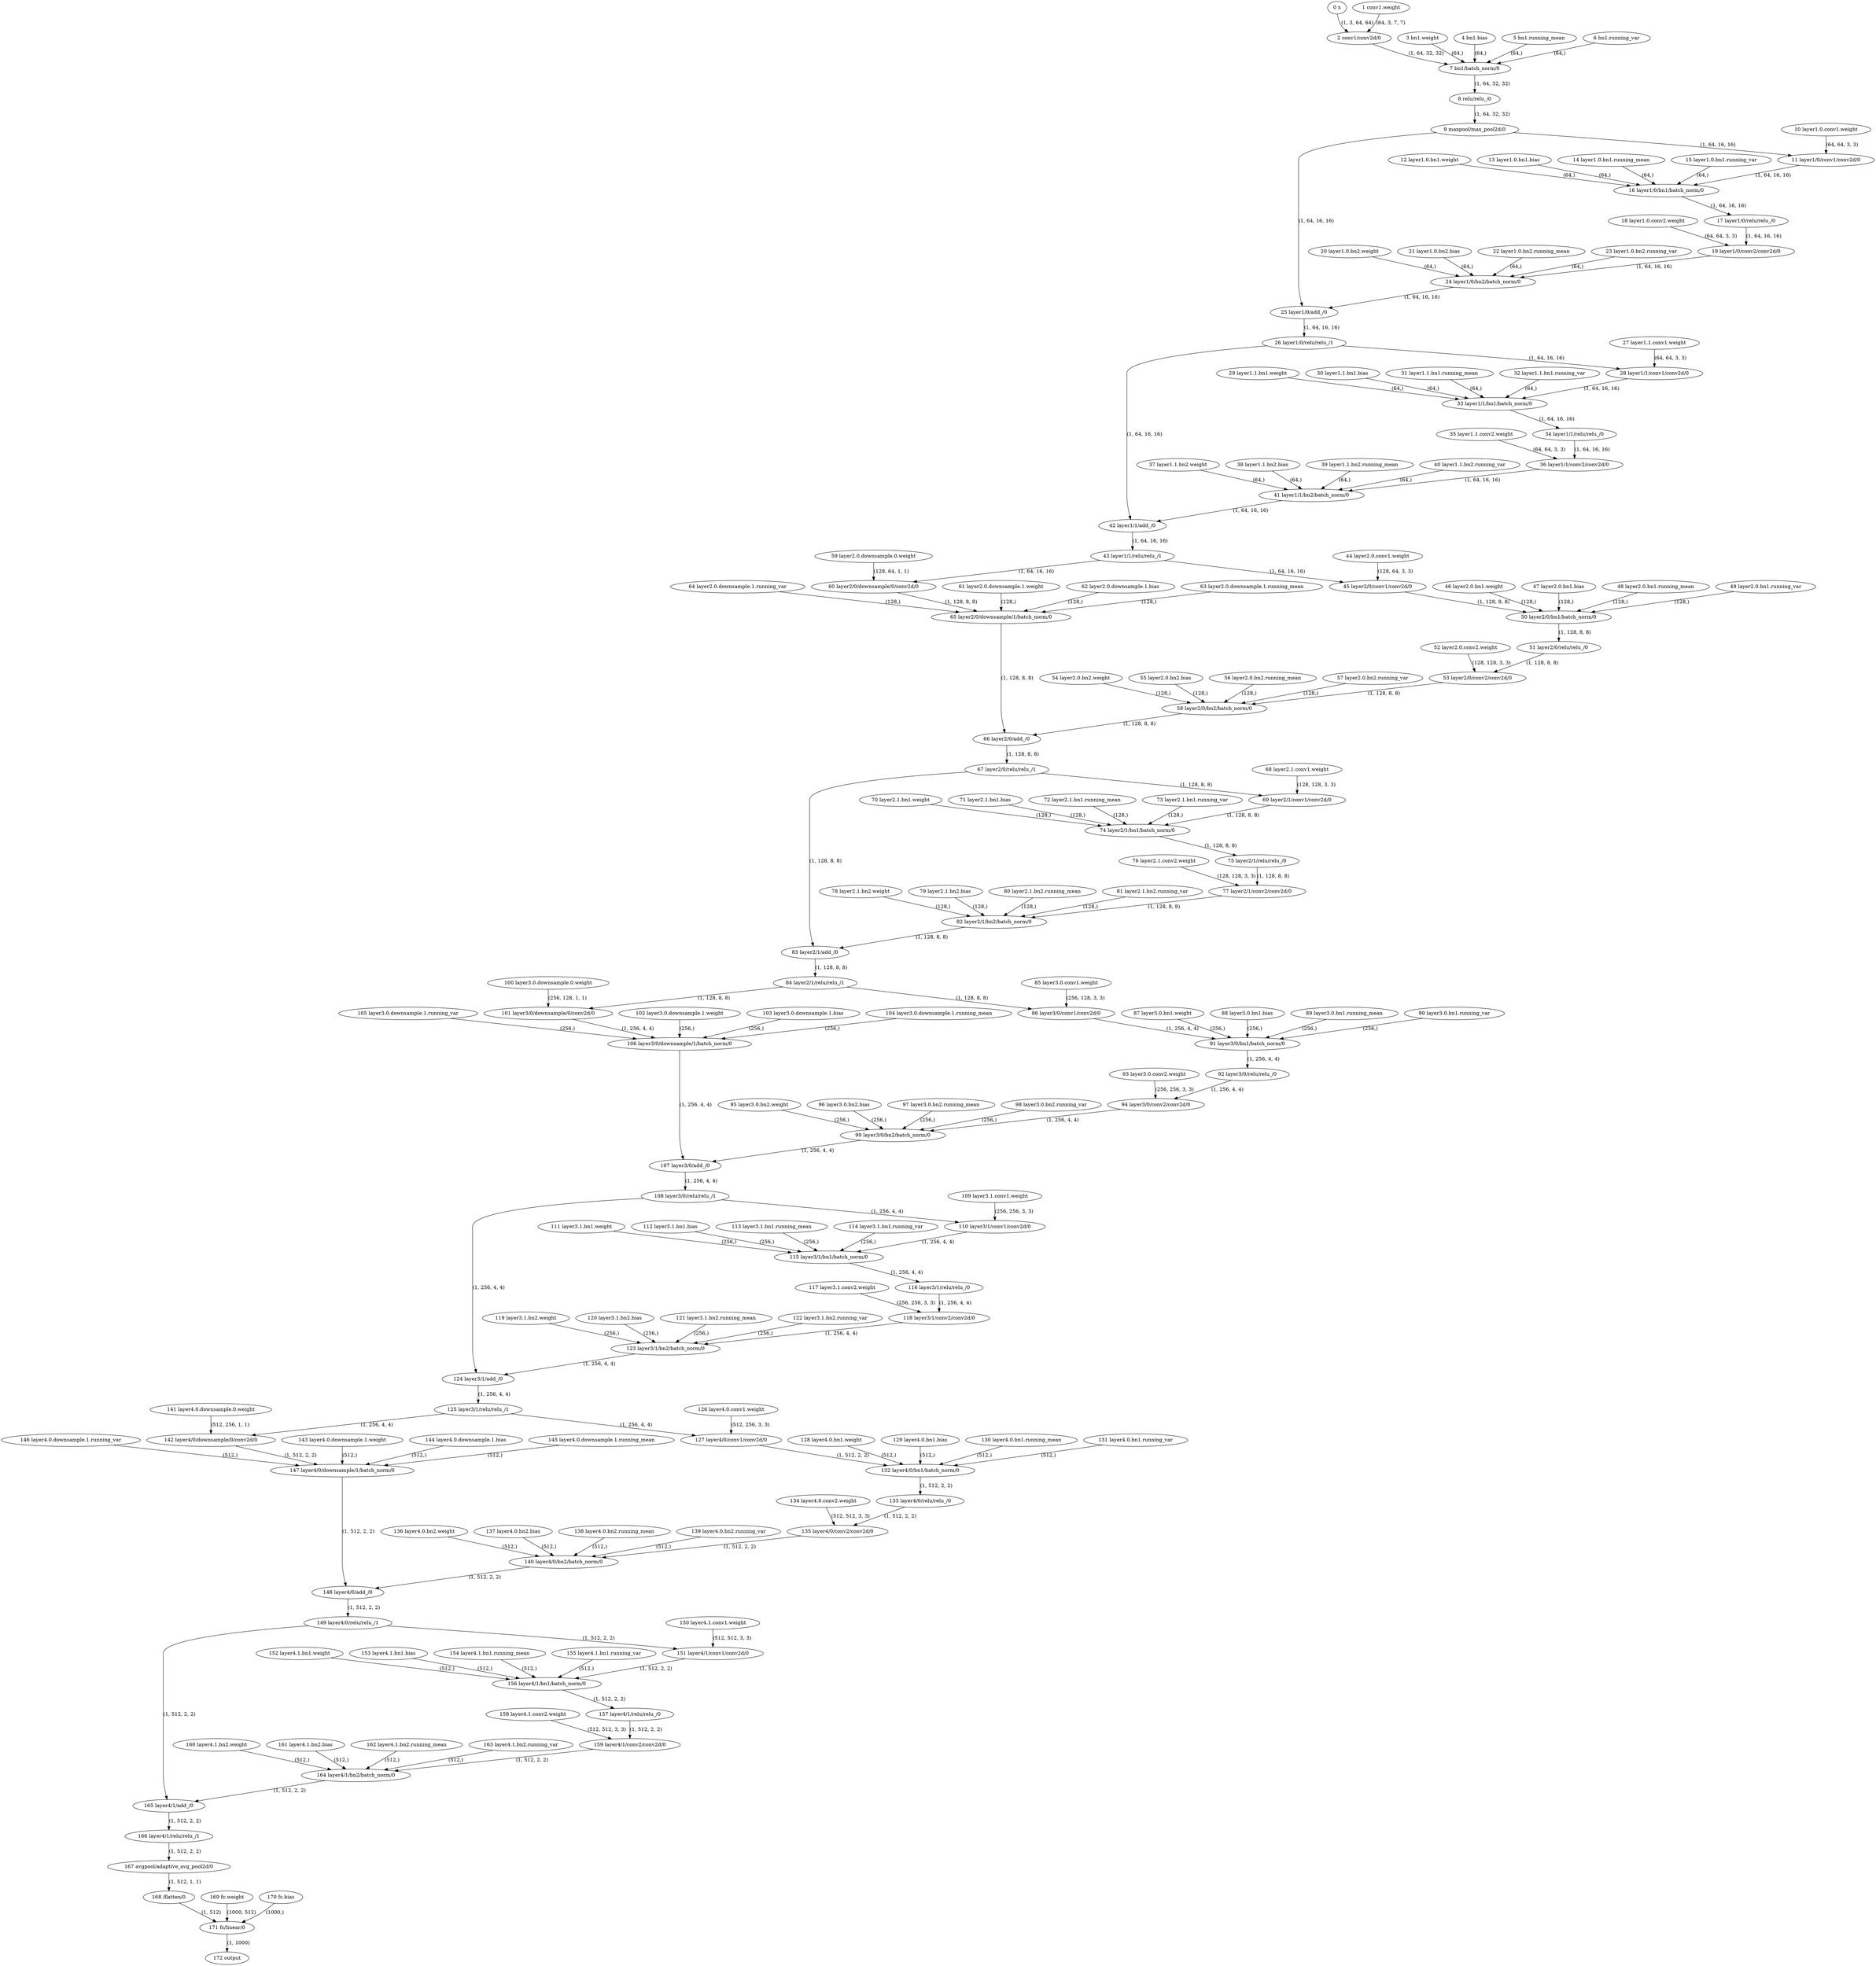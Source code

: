 strict digraph  {
"0 x" [id=0, type=nncf_model_input];
"1 conv1.weight" [id=1, type=nncf_model_const];
"2 conv1/conv2d/0" [id=2, type=conv2d];
"3 bn1.weight" [id=3, type=nncf_model_const];
"4 bn1.bias" [id=4, type=nncf_model_const];
"5 bn1.running_mean" [id=5, type=nncf_model_const];
"6 bn1.running_var" [id=6, type=nncf_model_const];
"7 bn1/batch_norm/0" [id=7, type=batch_norm];
"8 relu/relu_/0" [id=8, type=relu_];
"9 maxpool/max_pool2d/0" [id=9, type=max_pool2d];
"10 layer1.0.conv1.weight" [id=10, type=nncf_model_const];
"11 layer1/0/conv1/conv2d/0" [id=11, type=conv2d];
"12 layer1.0.bn1.weight" [id=12, type=nncf_model_const];
"13 layer1.0.bn1.bias" [id=13, type=nncf_model_const];
"14 layer1.0.bn1.running_mean" [id=14, type=nncf_model_const];
"15 layer1.0.bn1.running_var" [id=15, type=nncf_model_const];
"16 layer1/0/bn1/batch_norm/0" [id=16, type=batch_norm];
"17 layer1/0/relu/relu_/0" [id=17, type=relu_];
"18 layer1.0.conv2.weight" [id=18, type=nncf_model_const];
"19 layer1/0/conv2/conv2d/0" [id=19, type=conv2d];
"20 layer1.0.bn2.weight" [id=20, type=nncf_model_const];
"21 layer1.0.bn2.bias" [id=21, type=nncf_model_const];
"22 layer1.0.bn2.running_mean" [id=22, type=nncf_model_const];
"23 layer1.0.bn2.running_var" [id=23, type=nncf_model_const];
"24 layer1/0/bn2/batch_norm/0" [id=24, type=batch_norm];
"25 layer1/0/add_/0" [id=25, type=add_];
"26 layer1/0/relu/relu_/1" [id=26, type=relu_];
"27 layer1.1.conv1.weight" [id=27, type=nncf_model_const];
"28 layer1/1/conv1/conv2d/0" [id=28, type=conv2d];
"29 layer1.1.bn1.weight" [id=29, type=nncf_model_const];
"30 layer1.1.bn1.bias" [id=30, type=nncf_model_const];
"31 layer1.1.bn1.running_mean" [id=31, type=nncf_model_const];
"32 layer1.1.bn1.running_var" [id=32, type=nncf_model_const];
"33 layer1/1/bn1/batch_norm/0" [id=33, type=batch_norm];
"34 layer1/1/relu/relu_/0" [id=34, type=relu_];
"35 layer1.1.conv2.weight" [id=35, type=nncf_model_const];
"36 layer1/1/conv2/conv2d/0" [id=36, type=conv2d];
"37 layer1.1.bn2.weight" [id=37, type=nncf_model_const];
"38 layer1.1.bn2.bias" [id=38, type=nncf_model_const];
"39 layer1.1.bn2.running_mean" [id=39, type=nncf_model_const];
"40 layer1.1.bn2.running_var" [id=40, type=nncf_model_const];
"41 layer1/1/bn2/batch_norm/0" [id=41, type=batch_norm];
"42 layer1/1/add_/0" [id=42, type=add_];
"43 layer1/1/relu/relu_/1" [id=43, type=relu_];
"44 layer2.0.conv1.weight" [id=44, type=nncf_model_const];
"45 layer2/0/conv1/conv2d/0" [id=45, type=conv2d];
"46 layer2.0.bn1.weight" [id=46, type=nncf_model_const];
"47 layer2.0.bn1.bias" [id=47, type=nncf_model_const];
"48 layer2.0.bn1.running_mean" [id=48, type=nncf_model_const];
"49 layer2.0.bn1.running_var" [id=49, type=nncf_model_const];
"50 layer2/0/bn1/batch_norm/0" [id=50, type=batch_norm];
"51 layer2/0/relu/relu_/0" [id=51, type=relu_];
"52 layer2.0.conv2.weight" [id=52, type=nncf_model_const];
"53 layer2/0/conv2/conv2d/0" [id=53, type=conv2d];
"54 layer2.0.bn2.weight" [id=54, type=nncf_model_const];
"55 layer2.0.bn2.bias" [id=55, type=nncf_model_const];
"56 layer2.0.bn2.running_mean" [id=56, type=nncf_model_const];
"57 layer2.0.bn2.running_var" [id=57, type=nncf_model_const];
"58 layer2/0/bn2/batch_norm/0" [id=58, type=batch_norm];
"59 layer2.0.downsample.0.weight" [id=59, type=nncf_model_const];
"60 layer2/0/downsample/0/conv2d/0" [id=60, type=conv2d];
"61 layer2.0.downsample.1.weight" [id=61, type=nncf_model_const];
"62 layer2.0.downsample.1.bias" [id=62, type=nncf_model_const];
"63 layer2.0.downsample.1.running_mean" [id=63, type=nncf_model_const];
"64 layer2.0.downsample.1.running_var" [id=64, type=nncf_model_const];
"65 layer2/0/downsample/1/batch_norm/0" [id=65, type=batch_norm];
"66 layer2/0/add_/0" [id=66, type=add_];
"67 layer2/0/relu/relu_/1" [id=67, type=relu_];
"68 layer2.1.conv1.weight" [id=68, type=nncf_model_const];
"69 layer2/1/conv1/conv2d/0" [id=69, type=conv2d];
"70 layer2.1.bn1.weight" [id=70, type=nncf_model_const];
"71 layer2.1.bn1.bias" [id=71, type=nncf_model_const];
"72 layer2.1.bn1.running_mean" [id=72, type=nncf_model_const];
"73 layer2.1.bn1.running_var" [id=73, type=nncf_model_const];
"74 layer2/1/bn1/batch_norm/0" [id=74, type=batch_norm];
"75 layer2/1/relu/relu_/0" [id=75, type=relu_];
"76 layer2.1.conv2.weight" [id=76, type=nncf_model_const];
"77 layer2/1/conv2/conv2d/0" [id=77, type=conv2d];
"78 layer2.1.bn2.weight" [id=78, type=nncf_model_const];
"79 layer2.1.bn2.bias" [id=79, type=nncf_model_const];
"80 layer2.1.bn2.running_mean" [id=80, type=nncf_model_const];
"81 layer2.1.bn2.running_var" [id=81, type=nncf_model_const];
"82 layer2/1/bn2/batch_norm/0" [id=82, type=batch_norm];
"83 layer2/1/add_/0" [id=83, type=add_];
"84 layer2/1/relu/relu_/1" [id=84, type=relu_];
"85 layer3.0.conv1.weight" [id=85, type=nncf_model_const];
"86 layer3/0/conv1/conv2d/0" [id=86, type=conv2d];
"87 layer3.0.bn1.weight" [id=87, type=nncf_model_const];
"88 layer3.0.bn1.bias" [id=88, type=nncf_model_const];
"89 layer3.0.bn1.running_mean" [id=89, type=nncf_model_const];
"90 layer3.0.bn1.running_var" [id=90, type=nncf_model_const];
"91 layer3/0/bn1/batch_norm/0" [id=91, type=batch_norm];
"92 layer3/0/relu/relu_/0" [id=92, type=relu_];
"93 layer3.0.conv2.weight" [id=93, type=nncf_model_const];
"94 layer3/0/conv2/conv2d/0" [id=94, type=conv2d];
"95 layer3.0.bn2.weight" [id=95, type=nncf_model_const];
"96 layer3.0.bn2.bias" [id=96, type=nncf_model_const];
"97 layer3.0.bn2.running_mean" [id=97, type=nncf_model_const];
"98 layer3.0.bn2.running_var" [id=98, type=nncf_model_const];
"99 layer3/0/bn2/batch_norm/0" [id=99, type=batch_norm];
"100 layer3.0.downsample.0.weight" [id=100, type=nncf_model_const];
"101 layer3/0/downsample/0/conv2d/0" [id=101, type=conv2d];
"102 layer3.0.downsample.1.weight" [id=102, type=nncf_model_const];
"103 layer3.0.downsample.1.bias" [id=103, type=nncf_model_const];
"104 layer3.0.downsample.1.running_mean" [id=104, type=nncf_model_const];
"105 layer3.0.downsample.1.running_var" [id=105, type=nncf_model_const];
"106 layer3/0/downsample/1/batch_norm/0" [id=106, type=batch_norm];
"107 layer3/0/add_/0" [id=107, type=add_];
"108 layer3/0/relu/relu_/1" [id=108, type=relu_];
"109 layer3.1.conv1.weight" [id=109, type=nncf_model_const];
"110 layer3/1/conv1/conv2d/0" [id=110, type=conv2d];
"111 layer3.1.bn1.weight" [id=111, type=nncf_model_const];
"112 layer3.1.bn1.bias" [id=112, type=nncf_model_const];
"113 layer3.1.bn1.running_mean" [id=113, type=nncf_model_const];
"114 layer3.1.bn1.running_var" [id=114, type=nncf_model_const];
"115 layer3/1/bn1/batch_norm/0" [id=115, type=batch_norm];
"116 layer3/1/relu/relu_/0" [id=116, type=relu_];
"117 layer3.1.conv2.weight" [id=117, type=nncf_model_const];
"118 layer3/1/conv2/conv2d/0" [id=118, type=conv2d];
"119 layer3.1.bn2.weight" [id=119, type=nncf_model_const];
"120 layer3.1.bn2.bias" [id=120, type=nncf_model_const];
"121 layer3.1.bn2.running_mean" [id=121, type=nncf_model_const];
"122 layer3.1.bn2.running_var" [id=122, type=nncf_model_const];
"123 layer3/1/bn2/batch_norm/0" [id=123, type=batch_norm];
"124 layer3/1/add_/0" [id=124, type=add_];
"125 layer3/1/relu/relu_/1" [id=125, type=relu_];
"126 layer4.0.conv1.weight" [id=126, type=nncf_model_const];
"127 layer4/0/conv1/conv2d/0" [id=127, type=conv2d];
"128 layer4.0.bn1.weight" [id=128, type=nncf_model_const];
"129 layer4.0.bn1.bias" [id=129, type=nncf_model_const];
"130 layer4.0.bn1.running_mean" [id=130, type=nncf_model_const];
"131 layer4.0.bn1.running_var" [id=131, type=nncf_model_const];
"132 layer4/0/bn1/batch_norm/0" [id=132, type=batch_norm];
"133 layer4/0/relu/relu_/0" [id=133, type=relu_];
"134 layer4.0.conv2.weight" [id=134, type=nncf_model_const];
"135 layer4/0/conv2/conv2d/0" [id=135, type=conv2d];
"136 layer4.0.bn2.weight" [id=136, type=nncf_model_const];
"137 layer4.0.bn2.bias" [id=137, type=nncf_model_const];
"138 layer4.0.bn2.running_mean" [id=138, type=nncf_model_const];
"139 layer4.0.bn2.running_var" [id=139, type=nncf_model_const];
"140 layer4/0/bn2/batch_norm/0" [id=140, type=batch_norm];
"141 layer4.0.downsample.0.weight" [id=141, type=nncf_model_const];
"142 layer4/0/downsample/0/conv2d/0" [id=142, type=conv2d];
"143 layer4.0.downsample.1.weight" [id=143, type=nncf_model_const];
"144 layer4.0.downsample.1.bias" [id=144, type=nncf_model_const];
"145 layer4.0.downsample.1.running_mean" [id=145, type=nncf_model_const];
"146 layer4.0.downsample.1.running_var" [id=146, type=nncf_model_const];
"147 layer4/0/downsample/1/batch_norm/0" [id=147, type=batch_norm];
"148 layer4/0/add_/0" [id=148, type=add_];
"149 layer4/0/relu/relu_/1" [id=149, type=relu_];
"150 layer4.1.conv1.weight" [id=150, type=nncf_model_const];
"151 layer4/1/conv1/conv2d/0" [id=151, type=conv2d];
"152 layer4.1.bn1.weight" [id=152, type=nncf_model_const];
"153 layer4.1.bn1.bias" [id=153, type=nncf_model_const];
"154 layer4.1.bn1.running_mean" [id=154, type=nncf_model_const];
"155 layer4.1.bn1.running_var" [id=155, type=nncf_model_const];
"156 layer4/1/bn1/batch_norm/0" [id=156, type=batch_norm];
"157 layer4/1/relu/relu_/0" [id=157, type=relu_];
"158 layer4.1.conv2.weight" [id=158, type=nncf_model_const];
"159 layer4/1/conv2/conv2d/0" [id=159, type=conv2d];
"160 layer4.1.bn2.weight" [id=160, type=nncf_model_const];
"161 layer4.1.bn2.bias" [id=161, type=nncf_model_const];
"162 layer4.1.bn2.running_mean" [id=162, type=nncf_model_const];
"163 layer4.1.bn2.running_var" [id=163, type=nncf_model_const];
"164 layer4/1/bn2/batch_norm/0" [id=164, type=batch_norm];
"165 layer4/1/add_/0" [id=165, type=add_];
"166 layer4/1/relu/relu_/1" [id=166, type=relu_];
"167 avgpool/adaptive_avg_pool2d/0" [id=167, type=adaptive_avg_pool2d];
"168 /flatten/0" [id=168, type=flatten];
"169 fc.weight" [id=169, type=nncf_model_const];
"170 fc.bias" [id=170, type=nncf_model_const];
"171 fc/linear/0" [id=171, type=linear];
"172 output" [id=172, type=nncf_model_output];
"0 x" -> "2 conv1/conv2d/0"  [label="(1, 3, 64, 64)", style=solid];
"1 conv1.weight" -> "2 conv1/conv2d/0"  [label="(64, 3, 7, 7)", style=solid];
"2 conv1/conv2d/0" -> "7 bn1/batch_norm/0"  [label="(1, 64, 32, 32)", style=solid];
"3 bn1.weight" -> "7 bn1/batch_norm/0"  [label="(64,)", style=solid];
"4 bn1.bias" -> "7 bn1/batch_norm/0"  [label="(64,)", style=solid];
"5 bn1.running_mean" -> "7 bn1/batch_norm/0"  [label="(64,)", style=solid];
"6 bn1.running_var" -> "7 bn1/batch_norm/0"  [label="(64,)", style=solid];
"7 bn1/batch_norm/0" -> "8 relu/relu_/0"  [label="(1, 64, 32, 32)", style=solid];
"8 relu/relu_/0" -> "9 maxpool/max_pool2d/0"  [label="(1, 64, 32, 32)", style=solid];
"9 maxpool/max_pool2d/0" -> "11 layer1/0/conv1/conv2d/0"  [label="(1, 64, 16, 16)", style=solid];
"9 maxpool/max_pool2d/0" -> "25 layer1/0/add_/0"  [label="(1, 64, 16, 16)", style=solid];
"10 layer1.0.conv1.weight" -> "11 layer1/0/conv1/conv2d/0"  [label="(64, 64, 3, 3)", style=solid];
"11 layer1/0/conv1/conv2d/0" -> "16 layer1/0/bn1/batch_norm/0"  [label="(1, 64, 16, 16)", style=solid];
"12 layer1.0.bn1.weight" -> "16 layer1/0/bn1/batch_norm/0"  [label="(64,)", style=solid];
"13 layer1.0.bn1.bias" -> "16 layer1/0/bn1/batch_norm/0"  [label="(64,)", style=solid];
"14 layer1.0.bn1.running_mean" -> "16 layer1/0/bn1/batch_norm/0"  [label="(64,)", style=solid];
"15 layer1.0.bn1.running_var" -> "16 layer1/0/bn1/batch_norm/0"  [label="(64,)", style=solid];
"16 layer1/0/bn1/batch_norm/0" -> "17 layer1/0/relu/relu_/0"  [label="(1, 64, 16, 16)", style=solid];
"17 layer1/0/relu/relu_/0" -> "19 layer1/0/conv2/conv2d/0"  [label="(1, 64, 16, 16)", style=solid];
"18 layer1.0.conv2.weight" -> "19 layer1/0/conv2/conv2d/0"  [label="(64, 64, 3, 3)", style=solid];
"19 layer1/0/conv2/conv2d/0" -> "24 layer1/0/bn2/batch_norm/0"  [label="(1, 64, 16, 16)", style=solid];
"20 layer1.0.bn2.weight" -> "24 layer1/0/bn2/batch_norm/0"  [label="(64,)", style=solid];
"21 layer1.0.bn2.bias" -> "24 layer1/0/bn2/batch_norm/0"  [label="(64,)", style=solid];
"22 layer1.0.bn2.running_mean" -> "24 layer1/0/bn2/batch_norm/0"  [label="(64,)", style=solid];
"23 layer1.0.bn2.running_var" -> "24 layer1/0/bn2/batch_norm/0"  [label="(64,)", style=solid];
"24 layer1/0/bn2/batch_norm/0" -> "25 layer1/0/add_/0"  [label="(1, 64, 16, 16)", style=solid];
"25 layer1/0/add_/0" -> "26 layer1/0/relu/relu_/1"  [label="(1, 64, 16, 16)", style=solid];
"26 layer1/0/relu/relu_/1" -> "28 layer1/1/conv1/conv2d/0"  [label="(1, 64, 16, 16)", style=solid];
"26 layer1/0/relu/relu_/1" -> "42 layer1/1/add_/0"  [label="(1, 64, 16, 16)", style=solid];
"27 layer1.1.conv1.weight" -> "28 layer1/1/conv1/conv2d/0"  [label="(64, 64, 3, 3)", style=solid];
"28 layer1/1/conv1/conv2d/0" -> "33 layer1/1/bn1/batch_norm/0"  [label="(1, 64, 16, 16)", style=solid];
"29 layer1.1.bn1.weight" -> "33 layer1/1/bn1/batch_norm/0"  [label="(64,)", style=solid];
"30 layer1.1.bn1.bias" -> "33 layer1/1/bn1/batch_norm/0"  [label="(64,)", style=solid];
"31 layer1.1.bn1.running_mean" -> "33 layer1/1/bn1/batch_norm/0"  [label="(64,)", style=solid];
"32 layer1.1.bn1.running_var" -> "33 layer1/1/bn1/batch_norm/0"  [label="(64,)", style=solid];
"33 layer1/1/bn1/batch_norm/0" -> "34 layer1/1/relu/relu_/0"  [label="(1, 64, 16, 16)", style=solid];
"34 layer1/1/relu/relu_/0" -> "36 layer1/1/conv2/conv2d/0"  [label="(1, 64, 16, 16)", style=solid];
"35 layer1.1.conv2.weight" -> "36 layer1/1/conv2/conv2d/0"  [label="(64, 64, 3, 3)", style=solid];
"36 layer1/1/conv2/conv2d/0" -> "41 layer1/1/bn2/batch_norm/0"  [label="(1, 64, 16, 16)", style=solid];
"37 layer1.1.bn2.weight" -> "41 layer1/1/bn2/batch_norm/0"  [label="(64,)", style=solid];
"38 layer1.1.bn2.bias" -> "41 layer1/1/bn2/batch_norm/0"  [label="(64,)", style=solid];
"39 layer1.1.bn2.running_mean" -> "41 layer1/1/bn2/batch_norm/0"  [label="(64,)", style=solid];
"40 layer1.1.bn2.running_var" -> "41 layer1/1/bn2/batch_norm/0"  [label="(64,)", style=solid];
"41 layer1/1/bn2/batch_norm/0" -> "42 layer1/1/add_/0"  [label="(1, 64, 16, 16)", style=solid];
"42 layer1/1/add_/0" -> "43 layer1/1/relu/relu_/1"  [label="(1, 64, 16, 16)", style=solid];
"43 layer1/1/relu/relu_/1" -> "45 layer2/0/conv1/conv2d/0"  [label="(1, 64, 16, 16)", style=solid];
"43 layer1/1/relu/relu_/1" -> "60 layer2/0/downsample/0/conv2d/0"  [label="(1, 64, 16, 16)", style=solid];
"44 layer2.0.conv1.weight" -> "45 layer2/0/conv1/conv2d/0"  [label="(128, 64, 3, 3)", style=solid];
"45 layer2/0/conv1/conv2d/0" -> "50 layer2/0/bn1/batch_norm/0"  [label="(1, 128, 8, 8)", style=solid];
"46 layer2.0.bn1.weight" -> "50 layer2/0/bn1/batch_norm/0"  [label="(128,)", style=solid];
"47 layer2.0.bn1.bias" -> "50 layer2/0/bn1/batch_norm/0"  [label="(128,)", style=solid];
"48 layer2.0.bn1.running_mean" -> "50 layer2/0/bn1/batch_norm/0"  [label="(128,)", style=solid];
"49 layer2.0.bn1.running_var" -> "50 layer2/0/bn1/batch_norm/0"  [label="(128,)", style=solid];
"50 layer2/0/bn1/batch_norm/0" -> "51 layer2/0/relu/relu_/0"  [label="(1, 128, 8, 8)", style=solid];
"51 layer2/0/relu/relu_/0" -> "53 layer2/0/conv2/conv2d/0"  [label="(1, 128, 8, 8)", style=solid];
"52 layer2.0.conv2.weight" -> "53 layer2/0/conv2/conv2d/0"  [label="(128, 128, 3, 3)", style=solid];
"53 layer2/0/conv2/conv2d/0" -> "58 layer2/0/bn2/batch_norm/0"  [label="(1, 128, 8, 8)", style=solid];
"54 layer2.0.bn2.weight" -> "58 layer2/0/bn2/batch_norm/0"  [label="(128,)", style=solid];
"55 layer2.0.bn2.bias" -> "58 layer2/0/bn2/batch_norm/0"  [label="(128,)", style=solid];
"56 layer2.0.bn2.running_mean" -> "58 layer2/0/bn2/batch_norm/0"  [label="(128,)", style=solid];
"57 layer2.0.bn2.running_var" -> "58 layer2/0/bn2/batch_norm/0"  [label="(128,)", style=solid];
"58 layer2/0/bn2/batch_norm/0" -> "66 layer2/0/add_/0"  [label="(1, 128, 8, 8)", style=solid];
"59 layer2.0.downsample.0.weight" -> "60 layer2/0/downsample/0/conv2d/0"  [label="(128, 64, 1, 1)", style=solid];
"60 layer2/0/downsample/0/conv2d/0" -> "65 layer2/0/downsample/1/batch_norm/0"  [label="(1, 128, 8, 8)", style=solid];
"61 layer2.0.downsample.1.weight" -> "65 layer2/0/downsample/1/batch_norm/0"  [label="(128,)", style=solid];
"62 layer2.0.downsample.1.bias" -> "65 layer2/0/downsample/1/batch_norm/0"  [label="(128,)", style=solid];
"63 layer2.0.downsample.1.running_mean" -> "65 layer2/0/downsample/1/batch_norm/0"  [label="(128,)", style=solid];
"64 layer2.0.downsample.1.running_var" -> "65 layer2/0/downsample/1/batch_norm/0"  [label="(128,)", style=solid];
"65 layer2/0/downsample/1/batch_norm/0" -> "66 layer2/0/add_/0"  [label="(1, 128, 8, 8)", style=solid];
"66 layer2/0/add_/0" -> "67 layer2/0/relu/relu_/1"  [label="(1, 128, 8, 8)", style=solid];
"67 layer2/0/relu/relu_/1" -> "69 layer2/1/conv1/conv2d/0"  [label="(1, 128, 8, 8)", style=solid];
"67 layer2/0/relu/relu_/1" -> "83 layer2/1/add_/0"  [label="(1, 128, 8, 8)", style=solid];
"68 layer2.1.conv1.weight" -> "69 layer2/1/conv1/conv2d/0"  [label="(128, 128, 3, 3)", style=solid];
"69 layer2/1/conv1/conv2d/0" -> "74 layer2/1/bn1/batch_norm/0"  [label="(1, 128, 8, 8)", style=solid];
"70 layer2.1.bn1.weight" -> "74 layer2/1/bn1/batch_norm/0"  [label="(128,)", style=solid];
"71 layer2.1.bn1.bias" -> "74 layer2/1/bn1/batch_norm/0"  [label="(128,)", style=solid];
"72 layer2.1.bn1.running_mean" -> "74 layer2/1/bn1/batch_norm/0"  [label="(128,)", style=solid];
"73 layer2.1.bn1.running_var" -> "74 layer2/1/bn1/batch_norm/0"  [label="(128,)", style=solid];
"74 layer2/1/bn1/batch_norm/0" -> "75 layer2/1/relu/relu_/0"  [label="(1, 128, 8, 8)", style=solid];
"75 layer2/1/relu/relu_/0" -> "77 layer2/1/conv2/conv2d/0"  [label="(1, 128, 8, 8)", style=solid];
"76 layer2.1.conv2.weight" -> "77 layer2/1/conv2/conv2d/0"  [label="(128, 128, 3, 3)", style=solid];
"77 layer2/1/conv2/conv2d/0" -> "82 layer2/1/bn2/batch_norm/0"  [label="(1, 128, 8, 8)", style=solid];
"78 layer2.1.bn2.weight" -> "82 layer2/1/bn2/batch_norm/0"  [label="(128,)", style=solid];
"79 layer2.1.bn2.bias" -> "82 layer2/1/bn2/batch_norm/0"  [label="(128,)", style=solid];
"80 layer2.1.bn2.running_mean" -> "82 layer2/1/bn2/batch_norm/0"  [label="(128,)", style=solid];
"81 layer2.1.bn2.running_var" -> "82 layer2/1/bn2/batch_norm/0"  [label="(128,)", style=solid];
"82 layer2/1/bn2/batch_norm/0" -> "83 layer2/1/add_/0"  [label="(1, 128, 8, 8)", style=solid];
"83 layer2/1/add_/0" -> "84 layer2/1/relu/relu_/1"  [label="(1, 128, 8, 8)", style=solid];
"84 layer2/1/relu/relu_/1" -> "86 layer3/0/conv1/conv2d/0"  [label="(1, 128, 8, 8)", style=solid];
"84 layer2/1/relu/relu_/1" -> "101 layer3/0/downsample/0/conv2d/0"  [label="(1, 128, 8, 8)", style=solid];
"85 layer3.0.conv1.weight" -> "86 layer3/0/conv1/conv2d/0"  [label="(256, 128, 3, 3)", style=solid];
"86 layer3/0/conv1/conv2d/0" -> "91 layer3/0/bn1/batch_norm/0"  [label="(1, 256, 4, 4)", style=solid];
"87 layer3.0.bn1.weight" -> "91 layer3/0/bn1/batch_norm/0"  [label="(256,)", style=solid];
"88 layer3.0.bn1.bias" -> "91 layer3/0/bn1/batch_norm/0"  [label="(256,)", style=solid];
"89 layer3.0.bn1.running_mean" -> "91 layer3/0/bn1/batch_norm/0"  [label="(256,)", style=solid];
"90 layer3.0.bn1.running_var" -> "91 layer3/0/bn1/batch_norm/0"  [label="(256,)", style=solid];
"91 layer3/0/bn1/batch_norm/0" -> "92 layer3/0/relu/relu_/0"  [label="(1, 256, 4, 4)", style=solid];
"92 layer3/0/relu/relu_/0" -> "94 layer3/0/conv2/conv2d/0"  [label="(1, 256, 4, 4)", style=solid];
"93 layer3.0.conv2.weight" -> "94 layer3/0/conv2/conv2d/0"  [label="(256, 256, 3, 3)", style=solid];
"94 layer3/0/conv2/conv2d/0" -> "99 layer3/0/bn2/batch_norm/0"  [label="(1, 256, 4, 4)", style=solid];
"95 layer3.0.bn2.weight" -> "99 layer3/0/bn2/batch_norm/0"  [label="(256,)", style=solid];
"96 layer3.0.bn2.bias" -> "99 layer3/0/bn2/batch_norm/0"  [label="(256,)", style=solid];
"97 layer3.0.bn2.running_mean" -> "99 layer3/0/bn2/batch_norm/0"  [label="(256,)", style=solid];
"98 layer3.0.bn2.running_var" -> "99 layer3/0/bn2/batch_norm/0"  [label="(256,)", style=solid];
"99 layer3/0/bn2/batch_norm/0" -> "107 layer3/0/add_/0"  [label="(1, 256, 4, 4)", style=solid];
"100 layer3.0.downsample.0.weight" -> "101 layer3/0/downsample/0/conv2d/0"  [label="(256, 128, 1, 1)", style=solid];
"101 layer3/0/downsample/0/conv2d/0" -> "106 layer3/0/downsample/1/batch_norm/0"  [label="(1, 256, 4, 4)", style=solid];
"102 layer3.0.downsample.1.weight" -> "106 layer3/0/downsample/1/batch_norm/0"  [label="(256,)", style=solid];
"103 layer3.0.downsample.1.bias" -> "106 layer3/0/downsample/1/batch_norm/0"  [label="(256,)", style=solid];
"104 layer3.0.downsample.1.running_mean" -> "106 layer3/0/downsample/1/batch_norm/0"  [label="(256,)", style=solid];
"105 layer3.0.downsample.1.running_var" -> "106 layer3/0/downsample/1/batch_norm/0"  [label="(256,)", style=solid];
"106 layer3/0/downsample/1/batch_norm/0" -> "107 layer3/0/add_/0"  [label="(1, 256, 4, 4)", style=solid];
"107 layer3/0/add_/0" -> "108 layer3/0/relu/relu_/1"  [label="(1, 256, 4, 4)", style=solid];
"108 layer3/0/relu/relu_/1" -> "110 layer3/1/conv1/conv2d/0"  [label="(1, 256, 4, 4)", style=solid];
"108 layer3/0/relu/relu_/1" -> "124 layer3/1/add_/0"  [label="(1, 256, 4, 4)", style=solid];
"109 layer3.1.conv1.weight" -> "110 layer3/1/conv1/conv2d/0"  [label="(256, 256, 3, 3)", style=solid];
"110 layer3/1/conv1/conv2d/0" -> "115 layer3/1/bn1/batch_norm/0"  [label="(1, 256, 4, 4)", style=solid];
"111 layer3.1.bn1.weight" -> "115 layer3/1/bn1/batch_norm/0"  [label="(256,)", style=solid];
"112 layer3.1.bn1.bias" -> "115 layer3/1/bn1/batch_norm/0"  [label="(256,)", style=solid];
"113 layer3.1.bn1.running_mean" -> "115 layer3/1/bn1/batch_norm/0"  [label="(256,)", style=solid];
"114 layer3.1.bn1.running_var" -> "115 layer3/1/bn1/batch_norm/0"  [label="(256,)", style=solid];
"115 layer3/1/bn1/batch_norm/0" -> "116 layer3/1/relu/relu_/0"  [label="(1, 256, 4, 4)", style=solid];
"116 layer3/1/relu/relu_/0" -> "118 layer3/1/conv2/conv2d/0"  [label="(1, 256, 4, 4)", style=solid];
"117 layer3.1.conv2.weight" -> "118 layer3/1/conv2/conv2d/0"  [label="(256, 256, 3, 3)", style=solid];
"118 layer3/1/conv2/conv2d/0" -> "123 layer3/1/bn2/batch_norm/0"  [label="(1, 256, 4, 4)", style=solid];
"119 layer3.1.bn2.weight" -> "123 layer3/1/bn2/batch_norm/0"  [label="(256,)", style=solid];
"120 layer3.1.bn2.bias" -> "123 layer3/1/bn2/batch_norm/0"  [label="(256,)", style=solid];
"121 layer3.1.bn2.running_mean" -> "123 layer3/1/bn2/batch_norm/0"  [label="(256,)", style=solid];
"122 layer3.1.bn2.running_var" -> "123 layer3/1/bn2/batch_norm/0"  [label="(256,)", style=solid];
"123 layer3/1/bn2/batch_norm/0" -> "124 layer3/1/add_/0"  [label="(1, 256, 4, 4)", style=solid];
"124 layer3/1/add_/0" -> "125 layer3/1/relu/relu_/1"  [label="(1, 256, 4, 4)", style=solid];
"125 layer3/1/relu/relu_/1" -> "127 layer4/0/conv1/conv2d/0"  [label="(1, 256, 4, 4)", style=solid];
"125 layer3/1/relu/relu_/1" -> "142 layer4/0/downsample/0/conv2d/0"  [label="(1, 256, 4, 4)", style=solid];
"126 layer4.0.conv1.weight" -> "127 layer4/0/conv1/conv2d/0"  [label="(512, 256, 3, 3)", style=solid];
"127 layer4/0/conv1/conv2d/0" -> "132 layer4/0/bn1/batch_norm/0"  [label="(1, 512, 2, 2)", style=solid];
"128 layer4.0.bn1.weight" -> "132 layer4/0/bn1/batch_norm/0"  [label="(512,)", style=solid];
"129 layer4.0.bn1.bias" -> "132 layer4/0/bn1/batch_norm/0"  [label="(512,)", style=solid];
"130 layer4.0.bn1.running_mean" -> "132 layer4/0/bn1/batch_norm/0"  [label="(512,)", style=solid];
"131 layer4.0.bn1.running_var" -> "132 layer4/0/bn1/batch_norm/0"  [label="(512,)", style=solid];
"132 layer4/0/bn1/batch_norm/0" -> "133 layer4/0/relu/relu_/0"  [label="(1, 512, 2, 2)", style=solid];
"133 layer4/0/relu/relu_/0" -> "135 layer4/0/conv2/conv2d/0"  [label="(1, 512, 2, 2)", style=solid];
"134 layer4.0.conv2.weight" -> "135 layer4/0/conv2/conv2d/0"  [label="(512, 512, 3, 3)", style=solid];
"135 layer4/0/conv2/conv2d/0" -> "140 layer4/0/bn2/batch_norm/0"  [label="(1, 512, 2, 2)", style=solid];
"136 layer4.0.bn2.weight" -> "140 layer4/0/bn2/batch_norm/0"  [label="(512,)", style=solid];
"137 layer4.0.bn2.bias" -> "140 layer4/0/bn2/batch_norm/0"  [label="(512,)", style=solid];
"138 layer4.0.bn2.running_mean" -> "140 layer4/0/bn2/batch_norm/0"  [label="(512,)", style=solid];
"139 layer4.0.bn2.running_var" -> "140 layer4/0/bn2/batch_norm/0"  [label="(512,)", style=solid];
"140 layer4/0/bn2/batch_norm/0" -> "148 layer4/0/add_/0"  [label="(1, 512, 2, 2)", style=solid];
"141 layer4.0.downsample.0.weight" -> "142 layer4/0/downsample/0/conv2d/0"  [label="(512, 256, 1, 1)", style=solid];
"142 layer4/0/downsample/0/conv2d/0" -> "147 layer4/0/downsample/1/batch_norm/0"  [label="(1, 512, 2, 2)", style=solid];
"143 layer4.0.downsample.1.weight" -> "147 layer4/0/downsample/1/batch_norm/0"  [label="(512,)", style=solid];
"144 layer4.0.downsample.1.bias" -> "147 layer4/0/downsample/1/batch_norm/0"  [label="(512,)", style=solid];
"145 layer4.0.downsample.1.running_mean" -> "147 layer4/0/downsample/1/batch_norm/0"  [label="(512,)", style=solid];
"146 layer4.0.downsample.1.running_var" -> "147 layer4/0/downsample/1/batch_norm/0"  [label="(512,)", style=solid];
"147 layer4/0/downsample/1/batch_norm/0" -> "148 layer4/0/add_/0"  [label="(1, 512, 2, 2)", style=solid];
"148 layer4/0/add_/0" -> "149 layer4/0/relu/relu_/1"  [label="(1, 512, 2, 2)", style=solid];
"149 layer4/0/relu/relu_/1" -> "151 layer4/1/conv1/conv2d/0"  [label="(1, 512, 2, 2)", style=solid];
"149 layer4/0/relu/relu_/1" -> "165 layer4/1/add_/0"  [label="(1, 512, 2, 2)", style=solid];
"150 layer4.1.conv1.weight" -> "151 layer4/1/conv1/conv2d/0"  [label="(512, 512, 3, 3)", style=solid];
"151 layer4/1/conv1/conv2d/0" -> "156 layer4/1/bn1/batch_norm/0"  [label="(1, 512, 2, 2)", style=solid];
"152 layer4.1.bn1.weight" -> "156 layer4/1/bn1/batch_norm/0"  [label="(512,)", style=solid];
"153 layer4.1.bn1.bias" -> "156 layer4/1/bn1/batch_norm/0"  [label="(512,)", style=solid];
"154 layer4.1.bn1.running_mean" -> "156 layer4/1/bn1/batch_norm/0"  [label="(512,)", style=solid];
"155 layer4.1.bn1.running_var" -> "156 layer4/1/bn1/batch_norm/0"  [label="(512,)", style=solid];
"156 layer4/1/bn1/batch_norm/0" -> "157 layer4/1/relu/relu_/0"  [label="(1, 512, 2, 2)", style=solid];
"157 layer4/1/relu/relu_/0" -> "159 layer4/1/conv2/conv2d/0"  [label="(1, 512, 2, 2)", style=solid];
"158 layer4.1.conv2.weight" -> "159 layer4/1/conv2/conv2d/0"  [label="(512, 512, 3, 3)", style=solid];
"159 layer4/1/conv2/conv2d/0" -> "164 layer4/1/bn2/batch_norm/0"  [label="(1, 512, 2, 2)", style=solid];
"160 layer4.1.bn2.weight" -> "164 layer4/1/bn2/batch_norm/0"  [label="(512,)", style=solid];
"161 layer4.1.bn2.bias" -> "164 layer4/1/bn2/batch_norm/0"  [label="(512,)", style=solid];
"162 layer4.1.bn2.running_mean" -> "164 layer4/1/bn2/batch_norm/0"  [label="(512,)", style=solid];
"163 layer4.1.bn2.running_var" -> "164 layer4/1/bn2/batch_norm/0"  [label="(512,)", style=solid];
"164 layer4/1/bn2/batch_norm/0" -> "165 layer4/1/add_/0"  [label="(1, 512, 2, 2)", style=solid];
"165 layer4/1/add_/0" -> "166 layer4/1/relu/relu_/1"  [label="(1, 512, 2, 2)", style=solid];
"166 layer4/1/relu/relu_/1" -> "167 avgpool/adaptive_avg_pool2d/0"  [label="(1, 512, 2, 2)", style=solid];
"167 avgpool/adaptive_avg_pool2d/0" -> "168 /flatten/0"  [label="(1, 512, 1, 1)", style=solid];
"168 /flatten/0" -> "171 fc/linear/0"  [label="(1, 512)", style=solid];
"169 fc.weight" -> "171 fc/linear/0"  [label="(1000, 512)", style=solid];
"170 fc.bias" -> "171 fc/linear/0"  [label="(1000,)", style=solid];
"171 fc/linear/0" -> "172 output"  [label="(1, 1000)", style=solid];
}
